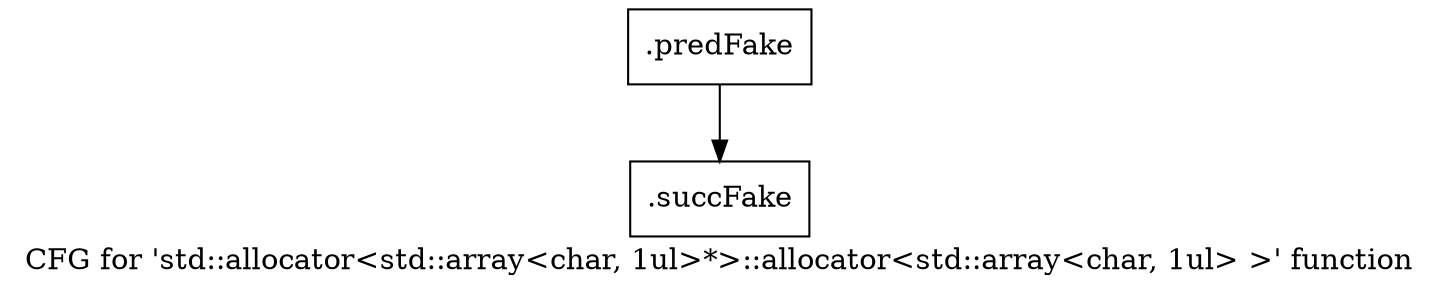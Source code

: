 digraph "CFG for 'std::allocator\<std::array\<char, 1ul\>*\>::allocator\<std::array\<char, 1ul\> \>' function" {
	label="CFG for 'std::allocator\<std::array\<char, 1ul\>*\>::allocator\<std::array\<char, 1ul\> \>' function";

	Node0x5213d10 [shape=record,filename="",linenumber="",label="{.predFake}"];
	Node0x5213d10 -> Node0x52d0e40[ callList="" memoryops="" filename="/home/akhilkushe/Xilinx/Vitis_HLS/2021.2/tps/lnx64/gcc-6.2.0/lib/gcc/x86_64-pc-linux-gnu/6.2.0/../../../../include/c++/6.2.0/bits/allocator.h" execusionnum="1"];
	Node0x52d0e40 [shape=record,filename="/home/akhilkushe/Xilinx/Vitis_HLS/2021.2/tps/lnx64/gcc-6.2.0/lib/gcc/x86_64-pc-linux-gnu/6.2.0/../../../../include/c++/6.2.0/bits/allocator.h",linenumber="124",label="{.succFake}"];
}
